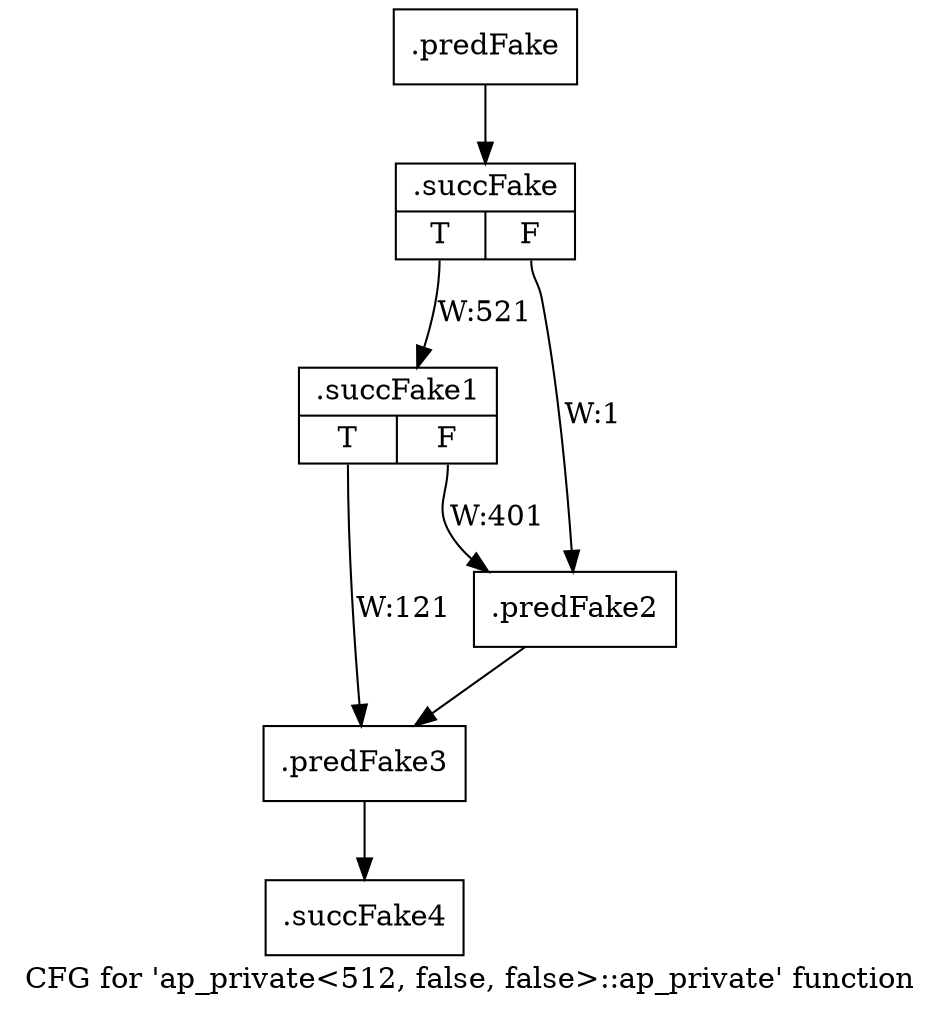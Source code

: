 digraph "CFG for 'ap_private\<512, false, false\>::ap_private' function" {
	label="CFG for 'ap_private\<512, false, false\>::ap_private' function";

	Node0x50a7ac0 [shape=record,filename="",linenumber="",label="{.predFake}"];
	Node0x50a7ac0 -> Node0x605d390[ callList="" memoryops="" filename="/mnt/xilinx/Vitis_HLS/2021.2/include/etc/ap_private.h" execusionnum="520"];
	Node0x605d390 [shape=record,filename="/mnt/xilinx/Vitis_HLS/2021.2/include/etc/ap_private.h",linenumber="3486",label="{.succFake|{<s0>T|<s1>F}}"];
	Node0x605d390:s0 -> Node0x605d440[label="W:521" callList="" memoryops="" filename="/mnt/xilinx/Vitis_HLS/2021.2/include/etc/ap_private.h" execusionnum="520"];
	Node0x605d390:s1 -> Node0x50a8380[label="W:1"];
	Node0x605d440 [shape=record,filename="/mnt/xilinx/Vitis_HLS/2021.2/include/etc/ap_private.h",linenumber="3486",label="{.succFake1|{<s0>T|<s1>F}}"];
	Node0x605d440:s0 -> Node0x50a83d0[label="W:121" callList="" memoryops="" filename="/mnt/xilinx/Vitis_HLS/2021.2/include/etc/ap_private.h" execusionnum="120"];
	Node0x605d440:s1 -> Node0x50a8380[label="W:401"];
	Node0x50a8380 [shape=record,filename="/mnt/xilinx/Vitis_HLS/2021.2/include/etc/ap_private.h",linenumber="3486",label="{.predFake2}"];
	Node0x50a8380 -> Node0x50a83d0[ callList="" memoryops="" filename="/mnt/xilinx/Vitis_HLS/2021.2/include/etc/ap_private.h" execusionnum="400"];
	Node0x50a83d0 [shape=record,filename="/mnt/xilinx/Vitis_HLS/2021.2/include/etc/ap_private.h",linenumber="3486",label="{.predFake3}"];
	Node0x50a83d0 -> Node0x605d6b0[ callList="" memoryops="" filename="/mnt/xilinx/Vitis_HLS/2021.2/include/etc/ap_private.h" execusionnum="520"];
	Node0x605d6b0 [shape=record,filename="/mnt/xilinx/Vitis_HLS/2021.2/include/etc/ap_private.h",linenumber="3486",label="{.succFake4}"];
}
